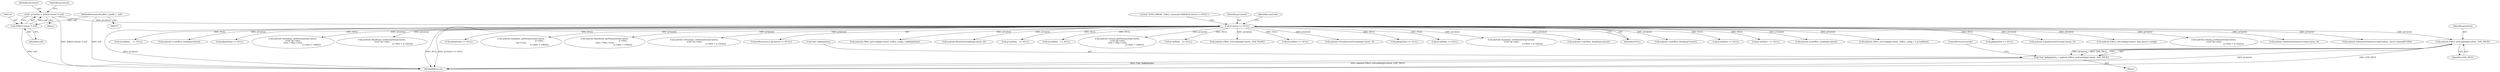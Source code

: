 digraph "0_Android_9e29523b9537983b4c4b205ff868d0b3bca0383b@pointer" {
"1000865" [label="(Call,android::Effect_setEnabled(pContext, LVM_TRUE))"];
"1000151" [label="(Call,pContext == NULL)"];
"1000116" [label="(Call,* pContext = (EffectContext *) self)"];
"1000118" [label="(Call,(EffectContext *) self)"];
"1000108" [label="(MethodParameterIn,effect_handle_t  self)"];
"1000860" [label="(Call,*(int *)pReplyData = android::Effect_setEnabled(pContext, LVM_TRUE))"];
"1000868" [label="(ControlStructure,break;)"];
"1000108" [label="(MethodParameterIn,effect_handle_t  self)"];
"1000116" [label="(Call,* pContext = (EffectContext *) self)"];
"1000343" [label="(Call,pCmdData == NULL)"];
"1000781" [label="(Call,pCmdData   == NULL)"];
"1001079" [label="(Call,android::LvmEffect_enable(pContext))"];
"1000274" [label="(Call,android::Effect_setConfig(pContext, (effect_config_t *) pCmdData))"];
"1000283" [label="(Call,pReplyData == NULL)"];
"1000117" [label="(Identifier,pContext)"];
"1000125" [label="(Identifier,pContext)"];
"1000220" [label="(Call,android::EqualizerSetPreset(pContext, 0))"];
"1000308" [label="(Call,android::Effect_setConfig(pContext, &pContext->config))"];
"1000822" [label="(Call,android::Volume_setParameter(pContext,\n (void *)p->data,\n                                                                 p->data + p->psize))"];
"1000235" [label="(Call,android::VolumeSetVolumeLevel(pContext, 0))"];
"1000151" [label="(Call,pContext == NULL)"];
"1001211" [label="(Call,android::VolumeSetVolumeLevel(pContext, (int16_t)(maxdB*100)))"];
"1000242" [label="(Call,pCmdData    == NULL)"];
"1000114" [label="(Block,)"];
"1000120" [label="(Identifier,self)"];
"1000995" [label="(Call,android::LvmEffect_enable(pContext))"];
"1000166" [label="(Call,pReplyData == NULL)"];
"1000451" [label="(Call,android::Virtualizer_getParameter(pContext,\n (void *)p->data,\n (size_t *)&p->vsize,\n                                                              p->data + voffset))"];
"1000603" [label="(Call,android::BassBoost_setParameter(pContext,\n (void *)p->data,\n                                                                    p->data + p->psize))"];
"1000118" [label="(Call,(EffectContext *) self)"];
"1001271" [label="(MethodReturn,int)"];
"1000842" [label="(Call,pReplyData == NULL)"];
"1000480" [label="(Call,android::Equalizer_getParameter(pContext,\n                                                            p->data,\n &p->vsize,\n                                                            p->data + voffset))"];
"1000865" [label="(Call,android::Effect_setEnabled(pContext, LVM_TRUE))"];
"1000424" [label="(Call,android::BassBoost_getParameter(pContext,\n                                                            p->data,\n (size_t *)&p->vsize,\n                                                            p->data + voffset))"];
"1000694" [label="(Call,android::Virtualizer_setParameter(pContext,\n (void *)p->data,\n                                                                       p->data + p->psize))"];
"1000156" [label="(Literal,\"\tLVM_ERROR : Effect_command ERROR pContext == NULL\")"];
"1000150" [label="(ControlStructure,if (pContext == NULL))"];
"1000152" [label="(Identifier,pContext)"];
"1000301" [label="(Call,android::Effect_getConfig(pContext, (effect_config_t *)pReplyData))"];
"1000200" [label="(Call,android::BassSetStrength(pContext, 0))"];
"1000904" [label="(Call,pCmdData   == NULL)"];
"1000546" [label="(Call,pCmdData   == NULL)"];
"1000505" [label="(Call,android::Volume_getParameter(pContext,\n (void *)p->data,\n (size_t *)&p->vsize,\n                                                         p->data + voffset))"];
"1000626" [label="(Call,pCmdData   == NULL)"];
"1000895" [label="(Call,android::Effect_setEnabled(pContext, LVM_FALSE))"];
"1000161" [label="(Identifier,cmdCode)"];
"1001119" [label="(Call,pCmdData == NULL)"];
"1000210" [label="(Call,android::VirtualizerSetStrength(pContext, 0))"];
"1000872" [label="(Call,pReplyData == NULL)"];
"1000866" [label="(Identifier,pContext)"];
"1000867" [label="(Identifier,LVM_TRUE)"];
"1000717" [label="(Call,pCmdData == NULL)"];
"1000861" [label="(Call,*(int *)pReplyData)"];
"1000162" [label="(Block,)"];
"1000758" [label="(Call,android::Equalizer_setParameter(pContext,\n (void *)p->data,\n                                                                     p->data + p->psize))"];
"1000963" [label="(Call,android::LvmEffect_disable(pContext))"];
"1000860" [label="(Call,*(int *)pReplyData = android::Effect_setEnabled(pContext, LVM_TRUE))"];
"1000153" [label="(Identifier,NULL)"];
"1001047" [label="(Call,android::LvmEffect_disable(pContext))"];
"1000865" -> "1000860"  [label="AST: "];
"1000865" -> "1000867"  [label="CFG: "];
"1000866" -> "1000865"  [label="AST: "];
"1000867" -> "1000865"  [label="AST: "];
"1000860" -> "1000865"  [label="CFG: "];
"1000865" -> "1001271"  [label="DDG: pContext"];
"1000865" -> "1001271"  [label="DDG: LVM_TRUE"];
"1000865" -> "1000860"  [label="DDG: pContext"];
"1000865" -> "1000860"  [label="DDG: LVM_TRUE"];
"1000151" -> "1000865"  [label="DDG: pContext"];
"1000151" -> "1000150"  [label="AST: "];
"1000151" -> "1000153"  [label="CFG: "];
"1000152" -> "1000151"  [label="AST: "];
"1000153" -> "1000151"  [label="AST: "];
"1000156" -> "1000151"  [label="CFG: "];
"1000161" -> "1000151"  [label="CFG: "];
"1000151" -> "1001271"  [label="DDG: pContext == NULL"];
"1000151" -> "1001271"  [label="DDG: pContext"];
"1000151" -> "1001271"  [label="DDG: NULL"];
"1000116" -> "1000151"  [label="DDG: pContext"];
"1000151" -> "1000166"  [label="DDG: NULL"];
"1000151" -> "1000200"  [label="DDG: pContext"];
"1000151" -> "1000210"  [label="DDG: pContext"];
"1000151" -> "1000220"  [label="DDG: pContext"];
"1000151" -> "1000235"  [label="DDG: pContext"];
"1000151" -> "1000242"  [label="DDG: NULL"];
"1000151" -> "1000274"  [label="DDG: pContext"];
"1000151" -> "1000283"  [label="DDG: NULL"];
"1000151" -> "1000301"  [label="DDG: pContext"];
"1000151" -> "1000308"  [label="DDG: pContext"];
"1000151" -> "1000343"  [label="DDG: NULL"];
"1000151" -> "1000424"  [label="DDG: pContext"];
"1000151" -> "1000451"  [label="DDG: pContext"];
"1000151" -> "1000480"  [label="DDG: pContext"];
"1000151" -> "1000505"  [label="DDG: pContext"];
"1000151" -> "1000546"  [label="DDG: NULL"];
"1000151" -> "1000603"  [label="DDG: pContext"];
"1000151" -> "1000626"  [label="DDG: NULL"];
"1000151" -> "1000694"  [label="DDG: pContext"];
"1000151" -> "1000717"  [label="DDG: NULL"];
"1000151" -> "1000758"  [label="DDG: pContext"];
"1000151" -> "1000781"  [label="DDG: NULL"];
"1000151" -> "1000822"  [label="DDG: pContext"];
"1000151" -> "1000842"  [label="DDG: NULL"];
"1000151" -> "1000872"  [label="DDG: NULL"];
"1000151" -> "1000895"  [label="DDG: pContext"];
"1000151" -> "1000904"  [label="DDG: NULL"];
"1000151" -> "1000963"  [label="DDG: pContext"];
"1000151" -> "1000995"  [label="DDG: pContext"];
"1000151" -> "1001047"  [label="DDG: pContext"];
"1000151" -> "1001079"  [label="DDG: pContext"];
"1000151" -> "1001119"  [label="DDG: NULL"];
"1000151" -> "1001211"  [label="DDG: pContext"];
"1000116" -> "1000114"  [label="AST: "];
"1000116" -> "1000118"  [label="CFG: "];
"1000117" -> "1000116"  [label="AST: "];
"1000118" -> "1000116"  [label="AST: "];
"1000125" -> "1000116"  [label="CFG: "];
"1000116" -> "1001271"  [label="DDG: (EffectContext *) self"];
"1000118" -> "1000116"  [label="DDG: self"];
"1000118" -> "1000120"  [label="CFG: "];
"1000119" -> "1000118"  [label="AST: "];
"1000120" -> "1000118"  [label="AST: "];
"1000118" -> "1001271"  [label="DDG: self"];
"1000108" -> "1000118"  [label="DDG: self"];
"1000108" -> "1000107"  [label="AST: "];
"1000108" -> "1001271"  [label="DDG: self"];
"1000860" -> "1000162"  [label="AST: "];
"1000861" -> "1000860"  [label="AST: "];
"1000868" -> "1000860"  [label="CFG: "];
"1000860" -> "1001271"  [label="DDG: android::Effect_setEnabled(pContext, LVM_TRUE)"];
"1000860" -> "1001271"  [label="DDG: *(int *)pReplyData"];
}
